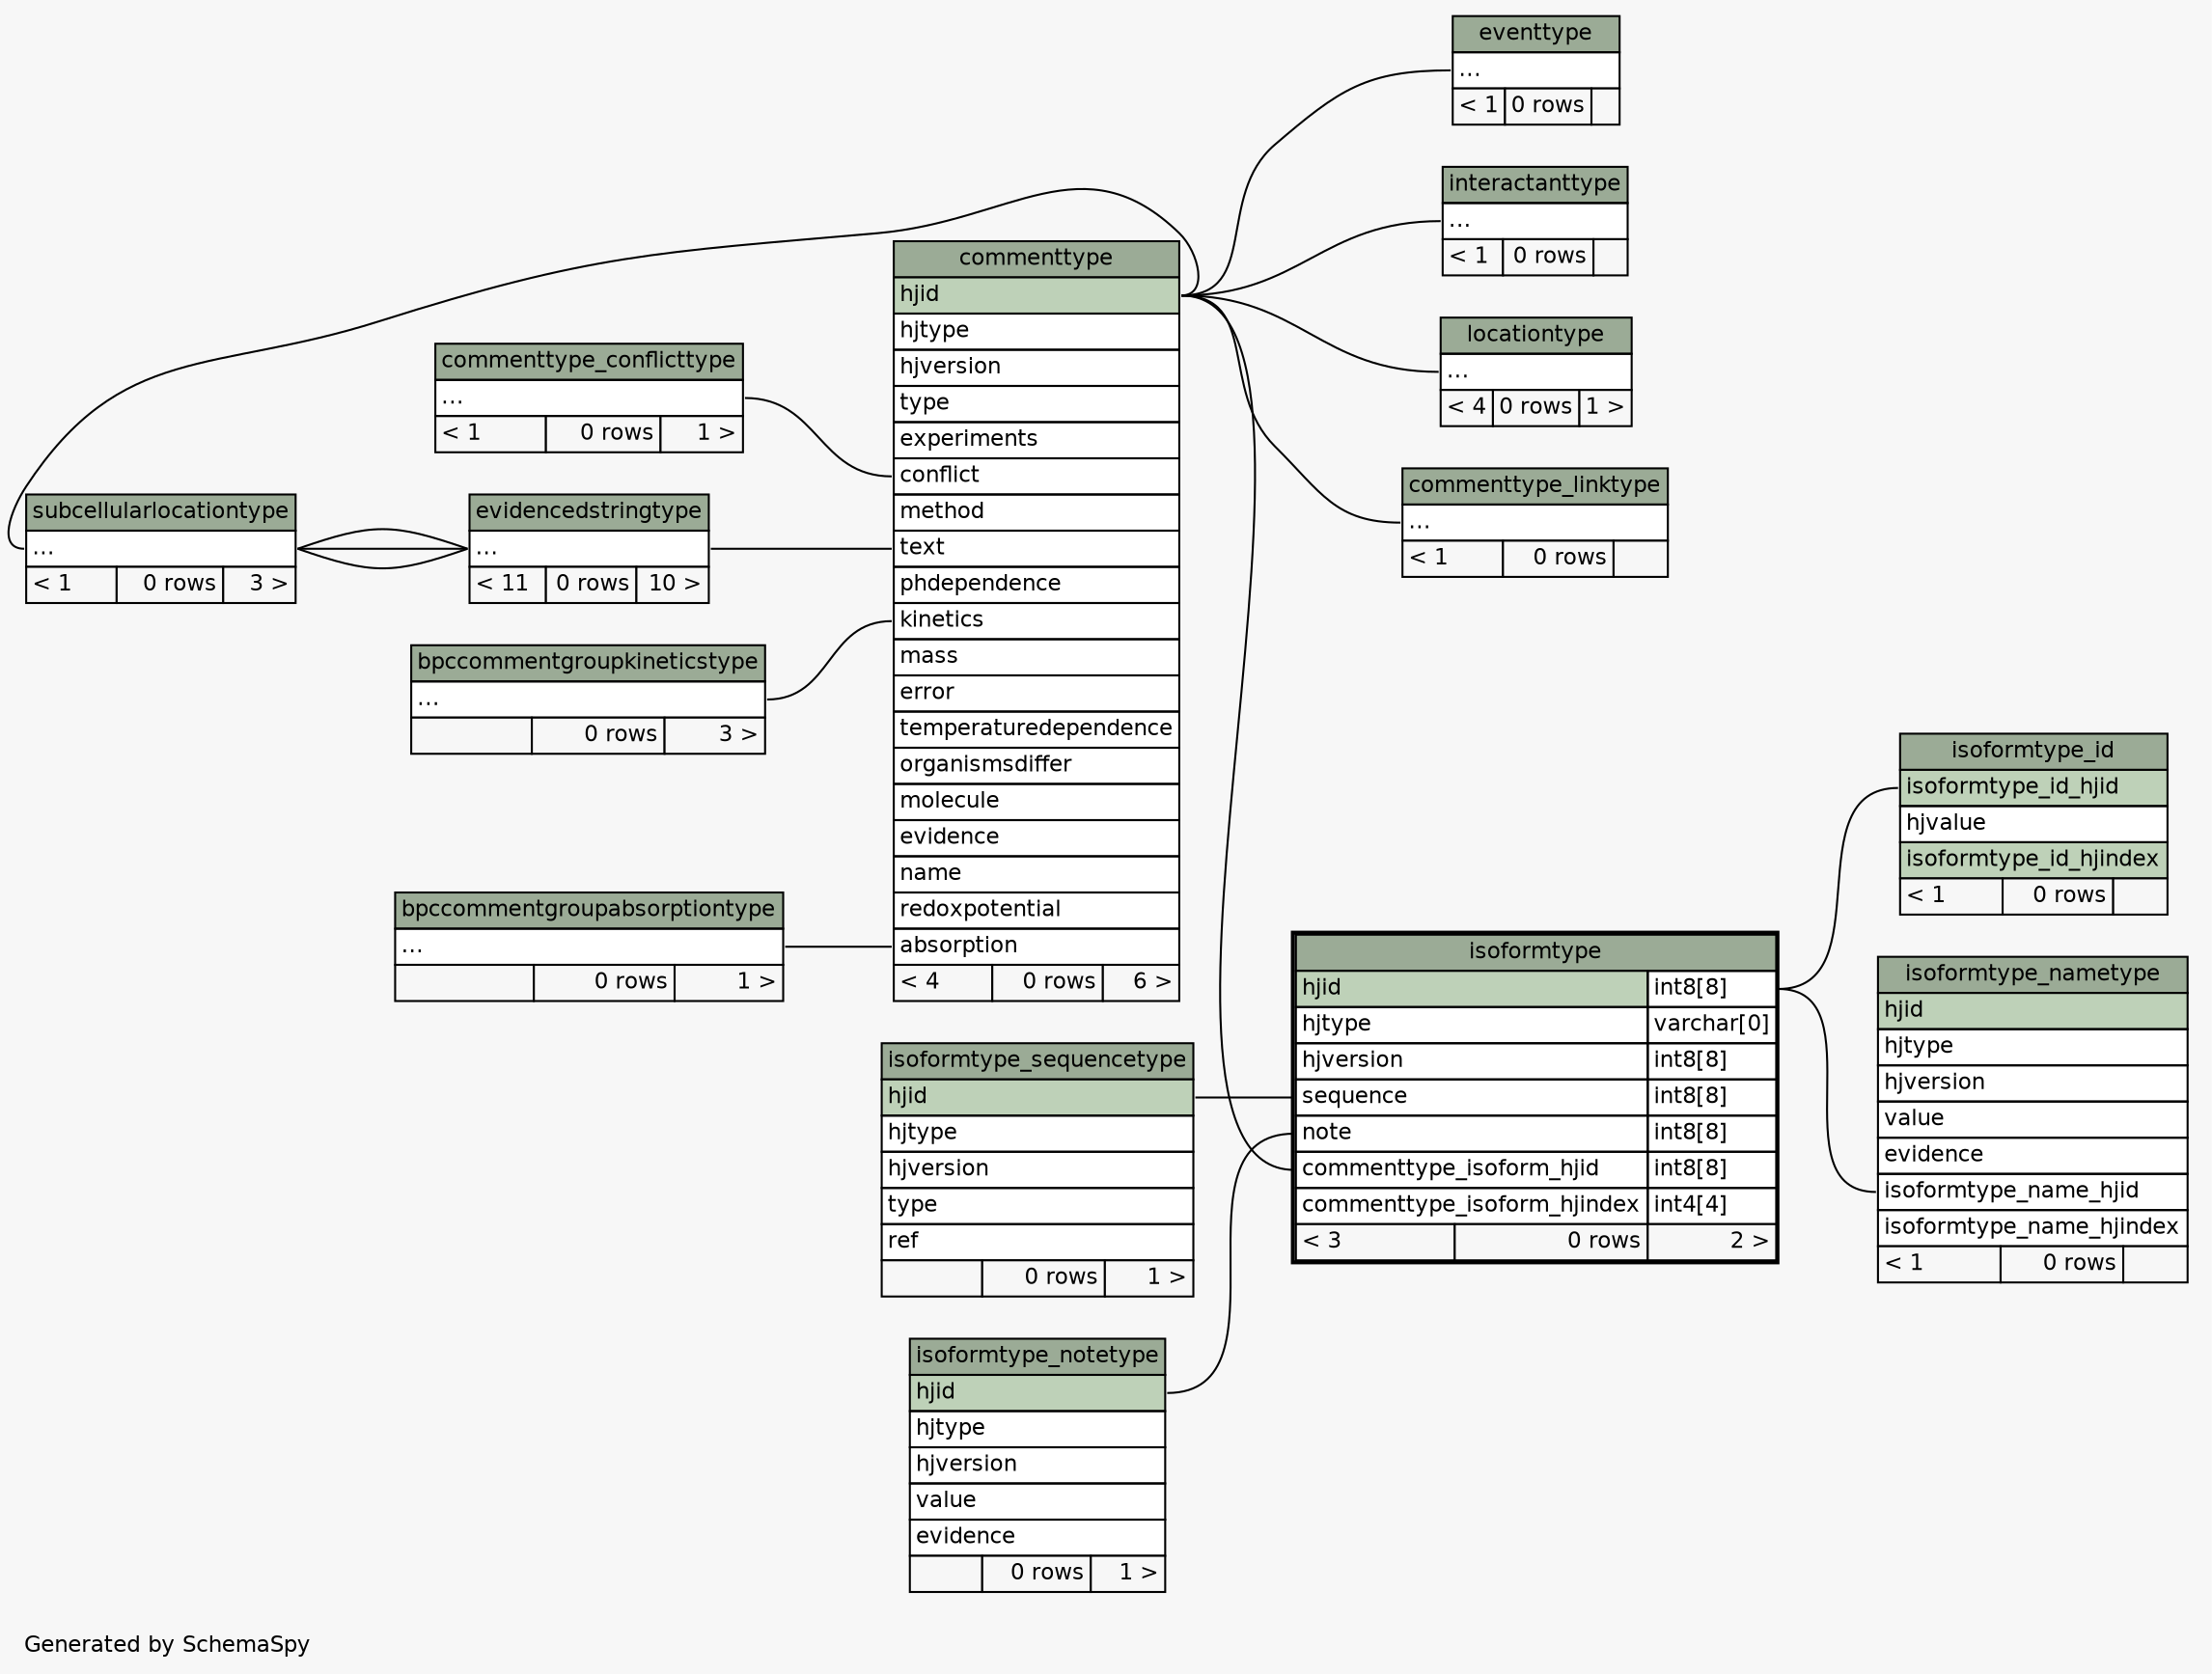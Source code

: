 // dot 2.22.2 on Windows Vista 6.0
// SchemaSpy rev 536
digraph "twoDegreesRelationshipsDiagram" {
  graph [
    rankdir="RL"
    bgcolor="#f7f7f7"
    label="\nGenerated by SchemaSpy"
    labeljust="l"
    nodesep="0.18"
    ranksep="0.46"
    fontname="Helvetica"
    fontsize="11"
  ];
  node [
    fontname="Helvetica"
    fontsize="11"
    shape="plaintext"
  ];
  edge [
    arrowsize="0.8"
  ];
  "commenttype":"absorption":w -> "bpccommentgroupabsorptiontype":"elipses":e [arrowhead=none arrowtail=crowodot];
  "commenttype":"conflict":w -> "commenttype_conflicttype":"elipses":e [arrowhead=none arrowtail=crowodot];
  "commenttype":"kinetics":w -> "bpccommentgroupkineticstype":"elipses":e [arrowhead=none arrowtail=crowodot];
  "commenttype":"text":w -> "evidencedstringtype":"elipses":e [arrowhead=none arrowtail=crowodot];
  "commenttype_linktype":"elipses":w -> "commenttype":"hjid":e [arrowhead=none arrowtail=crowodot];
  "eventtype":"elipses":w -> "commenttype":"hjid":e [arrowhead=none arrowtail=crowodot];
  "evidencedstringtype":"elipses":w -> "subcellularlocationtype":"elipses":e [arrowhead=none arrowtail=crowodot];
  "evidencedstringtype":"elipses":w -> "subcellularlocationtype":"elipses":e [arrowhead=none arrowtail=crowodot];
  "evidencedstringtype":"elipses":w -> "subcellularlocationtype":"elipses":e [arrowhead=none arrowtail=crowodot];
  "interactanttype":"elipses":w -> "commenttype":"hjid":e [arrowhead=none arrowtail=crowodot];
  "isoformtype":"commenttype_isoform_hjid":w -> "commenttype":"hjid":e [arrowhead=none arrowtail=crowodot];
  "isoformtype":"note":w -> "isoformtype_notetype":"hjid":e [arrowhead=none arrowtail=crowodot];
  "isoformtype":"sequence":w -> "isoformtype_sequencetype":"hjid":e [arrowhead=none arrowtail=crowodot];
  "isoformtype_id":"isoformtype_id_hjid":w -> "isoformtype":"hjid.type":e [arrowhead=none arrowtail=crowodot];
  "isoformtype_nametype":"isoformtype_name_hjid":w -> "isoformtype":"hjid.type":e [arrowhead=none arrowtail=crowodot];
  "locationtype":"elipses":w -> "commenttype":"hjid":e [arrowhead=none arrowtail=crowodot];
  "subcellularlocationtype":"elipses":w -> "commenttype":"hjid":e [arrowhead=none arrowtail=crowodot];
  "bpccommentgroupabsorptiontype" [
    label=<
    <TABLE BORDER="0" CELLBORDER="1" CELLSPACING="0" BGCOLOR="#ffffff">
      <TR><TD COLSPAN="3" BGCOLOR="#9bab96" ALIGN="CENTER">bpccommentgroupabsorptiontype</TD></TR>
      <TR><TD PORT="elipses" COLSPAN="3" ALIGN="LEFT">...</TD></TR>
      <TR><TD ALIGN="LEFT" BGCOLOR="#f7f7f7">  </TD><TD ALIGN="RIGHT" BGCOLOR="#f7f7f7">0 rows</TD><TD ALIGN="RIGHT" BGCOLOR="#f7f7f7">1 &gt;</TD></TR>
    </TABLE>>
    URL="bpccommentgroupabsorptiontype.html"
    tooltip="bpccommentgroupabsorptiontype"
  ];
  "bpccommentgroupkineticstype" [
    label=<
    <TABLE BORDER="0" CELLBORDER="1" CELLSPACING="0" BGCOLOR="#ffffff">
      <TR><TD COLSPAN="3" BGCOLOR="#9bab96" ALIGN="CENTER">bpccommentgroupkineticstype</TD></TR>
      <TR><TD PORT="elipses" COLSPAN="3" ALIGN="LEFT">...</TD></TR>
      <TR><TD ALIGN="LEFT" BGCOLOR="#f7f7f7">  </TD><TD ALIGN="RIGHT" BGCOLOR="#f7f7f7">0 rows</TD><TD ALIGN="RIGHT" BGCOLOR="#f7f7f7">3 &gt;</TD></TR>
    </TABLE>>
    URL="bpccommentgroupkineticstype.html"
    tooltip="bpccommentgroupkineticstype"
  ];
  "commenttype" [
    label=<
    <TABLE BORDER="0" CELLBORDER="1" CELLSPACING="0" BGCOLOR="#ffffff">
      <TR><TD COLSPAN="3" BGCOLOR="#9bab96" ALIGN="CENTER">commenttype</TD></TR>
      <TR><TD PORT="hjid" COLSPAN="3" BGCOLOR="#bed1b8" ALIGN="LEFT">hjid</TD></TR>
      <TR><TD PORT="hjtype" COLSPAN="3" ALIGN="LEFT">hjtype</TD></TR>
      <TR><TD PORT="hjversion" COLSPAN="3" ALIGN="LEFT">hjversion</TD></TR>
      <TR><TD PORT="type" COLSPAN="3" ALIGN="LEFT">type</TD></TR>
      <TR><TD PORT="experiments" COLSPAN="3" ALIGN="LEFT">experiments</TD></TR>
      <TR><TD PORT="conflict" COLSPAN="3" ALIGN="LEFT">conflict</TD></TR>
      <TR><TD PORT="method" COLSPAN="3" ALIGN="LEFT">method</TD></TR>
      <TR><TD PORT="text" COLSPAN="3" ALIGN="LEFT">text</TD></TR>
      <TR><TD PORT="phdependence" COLSPAN="3" ALIGN="LEFT">phdependence</TD></TR>
      <TR><TD PORT="kinetics" COLSPAN="3" ALIGN="LEFT">kinetics</TD></TR>
      <TR><TD PORT="mass" COLSPAN="3" ALIGN="LEFT">mass</TD></TR>
      <TR><TD PORT="error" COLSPAN="3" ALIGN="LEFT">error</TD></TR>
      <TR><TD PORT="temperaturedependence" COLSPAN="3" ALIGN="LEFT">temperaturedependence</TD></TR>
      <TR><TD PORT="organismsdiffer" COLSPAN="3" ALIGN="LEFT">organismsdiffer</TD></TR>
      <TR><TD PORT="molecule" COLSPAN="3" ALIGN="LEFT">molecule</TD></TR>
      <TR><TD PORT="evidence" COLSPAN="3" ALIGN="LEFT">evidence</TD></TR>
      <TR><TD PORT="name" COLSPAN="3" ALIGN="LEFT">name</TD></TR>
      <TR><TD PORT="redoxpotential" COLSPAN="3" ALIGN="LEFT">redoxpotential</TD></TR>
      <TR><TD PORT="absorption" COLSPAN="3" ALIGN="LEFT">absorption</TD></TR>
      <TR><TD ALIGN="LEFT" BGCOLOR="#f7f7f7">&lt; 4</TD><TD ALIGN="RIGHT" BGCOLOR="#f7f7f7">0 rows</TD><TD ALIGN="RIGHT" BGCOLOR="#f7f7f7">6 &gt;</TD></TR>
    </TABLE>>
    URL="commenttype.html"
    tooltip="commenttype"
  ];
  "commenttype_conflicttype" [
    label=<
    <TABLE BORDER="0" CELLBORDER="1" CELLSPACING="0" BGCOLOR="#ffffff">
      <TR><TD COLSPAN="3" BGCOLOR="#9bab96" ALIGN="CENTER">commenttype_conflicttype</TD></TR>
      <TR><TD PORT="elipses" COLSPAN="3" ALIGN="LEFT">...</TD></TR>
      <TR><TD ALIGN="LEFT" BGCOLOR="#f7f7f7">&lt; 1</TD><TD ALIGN="RIGHT" BGCOLOR="#f7f7f7">0 rows</TD><TD ALIGN="RIGHT" BGCOLOR="#f7f7f7">1 &gt;</TD></TR>
    </TABLE>>
    URL="commenttype_conflicttype.html"
    tooltip="commenttype_conflicttype"
  ];
  "commenttype_linktype" [
    label=<
    <TABLE BORDER="0" CELLBORDER="1" CELLSPACING="0" BGCOLOR="#ffffff">
      <TR><TD COLSPAN="3" BGCOLOR="#9bab96" ALIGN="CENTER">commenttype_linktype</TD></TR>
      <TR><TD PORT="elipses" COLSPAN="3" ALIGN="LEFT">...</TD></TR>
      <TR><TD ALIGN="LEFT" BGCOLOR="#f7f7f7">&lt; 1</TD><TD ALIGN="RIGHT" BGCOLOR="#f7f7f7">0 rows</TD><TD ALIGN="RIGHT" BGCOLOR="#f7f7f7">  </TD></TR>
    </TABLE>>
    URL="commenttype_linktype.html"
    tooltip="commenttype_linktype"
  ];
  "eventtype" [
    label=<
    <TABLE BORDER="0" CELLBORDER="1" CELLSPACING="0" BGCOLOR="#ffffff">
      <TR><TD COLSPAN="3" BGCOLOR="#9bab96" ALIGN="CENTER">eventtype</TD></TR>
      <TR><TD PORT="elipses" COLSPAN="3" ALIGN="LEFT">...</TD></TR>
      <TR><TD ALIGN="LEFT" BGCOLOR="#f7f7f7">&lt; 1</TD><TD ALIGN="RIGHT" BGCOLOR="#f7f7f7">0 rows</TD><TD ALIGN="RIGHT" BGCOLOR="#f7f7f7">  </TD></TR>
    </TABLE>>
    URL="eventtype.html"
    tooltip="eventtype"
  ];
  "evidencedstringtype" [
    label=<
    <TABLE BORDER="0" CELLBORDER="1" CELLSPACING="0" BGCOLOR="#ffffff">
      <TR><TD COLSPAN="3" BGCOLOR="#9bab96" ALIGN="CENTER">evidencedstringtype</TD></TR>
      <TR><TD PORT="elipses" COLSPAN="3" ALIGN="LEFT">...</TD></TR>
      <TR><TD ALIGN="LEFT" BGCOLOR="#f7f7f7">&lt; 11</TD><TD ALIGN="RIGHT" BGCOLOR="#f7f7f7">0 rows</TD><TD ALIGN="RIGHT" BGCOLOR="#f7f7f7">10 &gt;</TD></TR>
    </TABLE>>
    URL="evidencedstringtype.html"
    tooltip="evidencedstringtype"
  ];
  "interactanttype" [
    label=<
    <TABLE BORDER="0" CELLBORDER="1" CELLSPACING="0" BGCOLOR="#ffffff">
      <TR><TD COLSPAN="3" BGCOLOR="#9bab96" ALIGN="CENTER">interactanttype</TD></TR>
      <TR><TD PORT="elipses" COLSPAN="3" ALIGN="LEFT">...</TD></TR>
      <TR><TD ALIGN="LEFT" BGCOLOR="#f7f7f7">&lt; 1</TD><TD ALIGN="RIGHT" BGCOLOR="#f7f7f7">0 rows</TD><TD ALIGN="RIGHT" BGCOLOR="#f7f7f7">  </TD></TR>
    </TABLE>>
    URL="interactanttype.html"
    tooltip="interactanttype"
  ];
  "isoformtype" [
    label=<
    <TABLE BORDER="2" CELLBORDER="1" CELLSPACING="0" BGCOLOR="#ffffff">
      <TR><TD COLSPAN="3" BGCOLOR="#9bab96" ALIGN="CENTER">isoformtype</TD></TR>
      <TR><TD PORT="hjid" COLSPAN="2" BGCOLOR="#bed1b8" ALIGN="LEFT">hjid</TD><TD PORT="hjid.type" ALIGN="LEFT">int8[8]</TD></TR>
      <TR><TD PORT="hjtype" COLSPAN="2" ALIGN="LEFT">hjtype</TD><TD PORT="hjtype.type" ALIGN="LEFT">varchar[0]</TD></TR>
      <TR><TD PORT="hjversion" COLSPAN="2" ALIGN="LEFT">hjversion</TD><TD PORT="hjversion.type" ALIGN="LEFT">int8[8]</TD></TR>
      <TR><TD PORT="sequence" COLSPAN="2" ALIGN="LEFT">sequence</TD><TD PORT="sequence.type" ALIGN="LEFT">int8[8]</TD></TR>
      <TR><TD PORT="note" COLSPAN="2" ALIGN="LEFT">note</TD><TD PORT="note.type" ALIGN="LEFT">int8[8]</TD></TR>
      <TR><TD PORT="commenttype_isoform_hjid" COLSPAN="2" ALIGN="LEFT">commenttype_isoform_hjid</TD><TD PORT="commenttype_isoform_hjid.type" ALIGN="LEFT">int8[8]</TD></TR>
      <TR><TD PORT="commenttype_isoform_hjindex" COLSPAN="2" ALIGN="LEFT">commenttype_isoform_hjindex</TD><TD PORT="commenttype_isoform_hjindex.type" ALIGN="LEFT">int4[4]</TD></TR>
      <TR><TD ALIGN="LEFT" BGCOLOR="#f7f7f7">&lt; 3</TD><TD ALIGN="RIGHT" BGCOLOR="#f7f7f7">0 rows</TD><TD ALIGN="RIGHT" BGCOLOR="#f7f7f7">2 &gt;</TD></TR>
    </TABLE>>
    URL="isoformtype.html"
    tooltip="isoformtype"
  ];
  "isoformtype_id" [
    label=<
    <TABLE BORDER="0" CELLBORDER="1" CELLSPACING="0" BGCOLOR="#ffffff">
      <TR><TD COLSPAN="3" BGCOLOR="#9bab96" ALIGN="CENTER">isoformtype_id</TD></TR>
      <TR><TD PORT="isoformtype_id_hjid" COLSPAN="3" BGCOLOR="#bed1b8" ALIGN="LEFT">isoformtype_id_hjid</TD></TR>
      <TR><TD PORT="hjvalue" COLSPAN="3" ALIGN="LEFT">hjvalue</TD></TR>
      <TR><TD PORT="isoformtype_id_hjindex" COLSPAN="3" BGCOLOR="#bed1b8" ALIGN="LEFT">isoformtype_id_hjindex</TD></TR>
      <TR><TD ALIGN="LEFT" BGCOLOR="#f7f7f7">&lt; 1</TD><TD ALIGN="RIGHT" BGCOLOR="#f7f7f7">0 rows</TD><TD ALIGN="RIGHT" BGCOLOR="#f7f7f7">  </TD></TR>
    </TABLE>>
    URL="isoformtype_id.html"
    tooltip="isoformtype_id"
  ];
  "isoformtype_nametype" [
    label=<
    <TABLE BORDER="0" CELLBORDER="1" CELLSPACING="0" BGCOLOR="#ffffff">
      <TR><TD COLSPAN="3" BGCOLOR="#9bab96" ALIGN="CENTER">isoformtype_nametype</TD></TR>
      <TR><TD PORT="hjid" COLSPAN="3" BGCOLOR="#bed1b8" ALIGN="LEFT">hjid</TD></TR>
      <TR><TD PORT="hjtype" COLSPAN="3" ALIGN="LEFT">hjtype</TD></TR>
      <TR><TD PORT="hjversion" COLSPAN="3" ALIGN="LEFT">hjversion</TD></TR>
      <TR><TD PORT="value" COLSPAN="3" ALIGN="LEFT">value</TD></TR>
      <TR><TD PORT="evidence" COLSPAN="3" ALIGN="LEFT">evidence</TD></TR>
      <TR><TD PORT="isoformtype_name_hjid" COLSPAN="3" ALIGN="LEFT">isoformtype_name_hjid</TD></TR>
      <TR><TD PORT="isoformtype_name_hjindex" COLSPAN="3" ALIGN="LEFT">isoformtype_name_hjindex</TD></TR>
      <TR><TD ALIGN="LEFT" BGCOLOR="#f7f7f7">&lt; 1</TD><TD ALIGN="RIGHT" BGCOLOR="#f7f7f7">0 rows</TD><TD ALIGN="RIGHT" BGCOLOR="#f7f7f7">  </TD></TR>
    </TABLE>>
    URL="isoformtype_nametype.html"
    tooltip="isoformtype_nametype"
  ];
  "isoformtype_notetype" [
    label=<
    <TABLE BORDER="0" CELLBORDER="1" CELLSPACING="0" BGCOLOR="#ffffff">
      <TR><TD COLSPAN="3" BGCOLOR="#9bab96" ALIGN="CENTER">isoformtype_notetype</TD></TR>
      <TR><TD PORT="hjid" COLSPAN="3" BGCOLOR="#bed1b8" ALIGN="LEFT">hjid</TD></TR>
      <TR><TD PORT="hjtype" COLSPAN="3" ALIGN="LEFT">hjtype</TD></TR>
      <TR><TD PORT="hjversion" COLSPAN="3" ALIGN="LEFT">hjversion</TD></TR>
      <TR><TD PORT="value" COLSPAN="3" ALIGN="LEFT">value</TD></TR>
      <TR><TD PORT="evidence" COLSPAN="3" ALIGN="LEFT">evidence</TD></TR>
      <TR><TD ALIGN="LEFT" BGCOLOR="#f7f7f7">  </TD><TD ALIGN="RIGHT" BGCOLOR="#f7f7f7">0 rows</TD><TD ALIGN="RIGHT" BGCOLOR="#f7f7f7">1 &gt;</TD></TR>
    </TABLE>>
    URL="isoformtype_notetype.html"
    tooltip="isoformtype_notetype"
  ];
  "isoformtype_sequencetype" [
    label=<
    <TABLE BORDER="0" CELLBORDER="1" CELLSPACING="0" BGCOLOR="#ffffff">
      <TR><TD COLSPAN="3" BGCOLOR="#9bab96" ALIGN="CENTER">isoformtype_sequencetype</TD></TR>
      <TR><TD PORT="hjid" COLSPAN="3" BGCOLOR="#bed1b8" ALIGN="LEFT">hjid</TD></TR>
      <TR><TD PORT="hjtype" COLSPAN="3" ALIGN="LEFT">hjtype</TD></TR>
      <TR><TD PORT="hjversion" COLSPAN="3" ALIGN="LEFT">hjversion</TD></TR>
      <TR><TD PORT="type" COLSPAN="3" ALIGN="LEFT">type</TD></TR>
      <TR><TD PORT="ref" COLSPAN="3" ALIGN="LEFT">ref</TD></TR>
      <TR><TD ALIGN="LEFT" BGCOLOR="#f7f7f7">  </TD><TD ALIGN="RIGHT" BGCOLOR="#f7f7f7">0 rows</TD><TD ALIGN="RIGHT" BGCOLOR="#f7f7f7">1 &gt;</TD></TR>
    </TABLE>>
    URL="isoformtype_sequencetype.html"
    tooltip="isoformtype_sequencetype"
  ];
  "locationtype" [
    label=<
    <TABLE BORDER="0" CELLBORDER="1" CELLSPACING="0" BGCOLOR="#ffffff">
      <TR><TD COLSPAN="3" BGCOLOR="#9bab96" ALIGN="CENTER">locationtype</TD></TR>
      <TR><TD PORT="elipses" COLSPAN="3" ALIGN="LEFT">...</TD></TR>
      <TR><TD ALIGN="LEFT" BGCOLOR="#f7f7f7">&lt; 4</TD><TD ALIGN="RIGHT" BGCOLOR="#f7f7f7">0 rows</TD><TD ALIGN="RIGHT" BGCOLOR="#f7f7f7">1 &gt;</TD></TR>
    </TABLE>>
    URL="locationtype.html"
    tooltip="locationtype"
  ];
  "subcellularlocationtype" [
    label=<
    <TABLE BORDER="0" CELLBORDER="1" CELLSPACING="0" BGCOLOR="#ffffff">
      <TR><TD COLSPAN="3" BGCOLOR="#9bab96" ALIGN="CENTER">subcellularlocationtype</TD></TR>
      <TR><TD PORT="elipses" COLSPAN="3" ALIGN="LEFT">...</TD></TR>
      <TR><TD ALIGN="LEFT" BGCOLOR="#f7f7f7">&lt; 1</TD><TD ALIGN="RIGHT" BGCOLOR="#f7f7f7">0 rows</TD><TD ALIGN="RIGHT" BGCOLOR="#f7f7f7">3 &gt;</TD></TR>
    </TABLE>>
    URL="subcellularlocationtype.html"
    tooltip="subcellularlocationtype"
  ];
}
